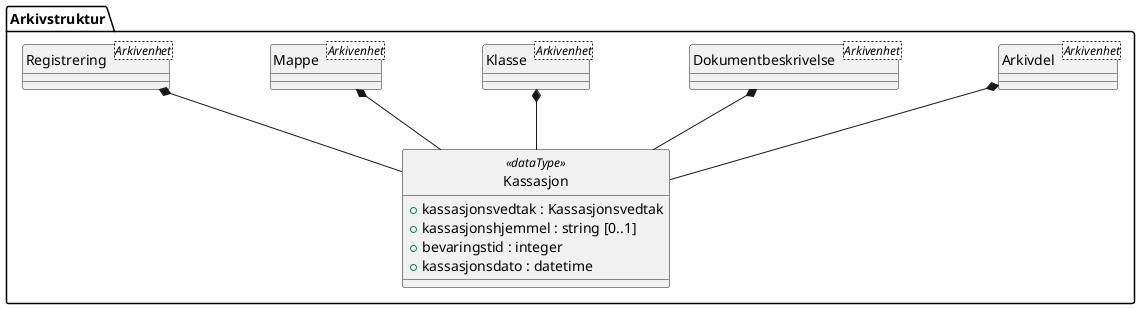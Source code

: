 @startuml
skinparam nodesep 100
hide circle
class Arkivstruktur.Kassasjon <<dataType>> {
  +kassasjonsvedtak : Kassasjonsvedtak
  +kassasjonshjemmel : string [0..1]
  +bevaringstid : integer
  +kassasjonsdato : datetime
}
class Arkivstruktur.Arkivdel <Arkivenhet> {
}
Arkivstruktur.Arkivdel *-- Arkivstruktur.Kassasjon
class Arkivstruktur.Dokumentbeskrivelse <Arkivenhet> {
}
Arkivstruktur.Dokumentbeskrivelse *-- Arkivstruktur.Kassasjon
class Arkivstruktur.Klasse <Arkivenhet> {
}
Arkivstruktur.Klasse *-- Arkivstruktur.Kassasjon
class Arkivstruktur.Mappe <Arkivenhet> {
}
Arkivstruktur.Mappe *-- Arkivstruktur.Kassasjon
class Arkivstruktur.Registrering <Arkivenhet> {
}
Arkivstruktur.Registrering *-- Arkivstruktur.Kassasjon
@enduml
